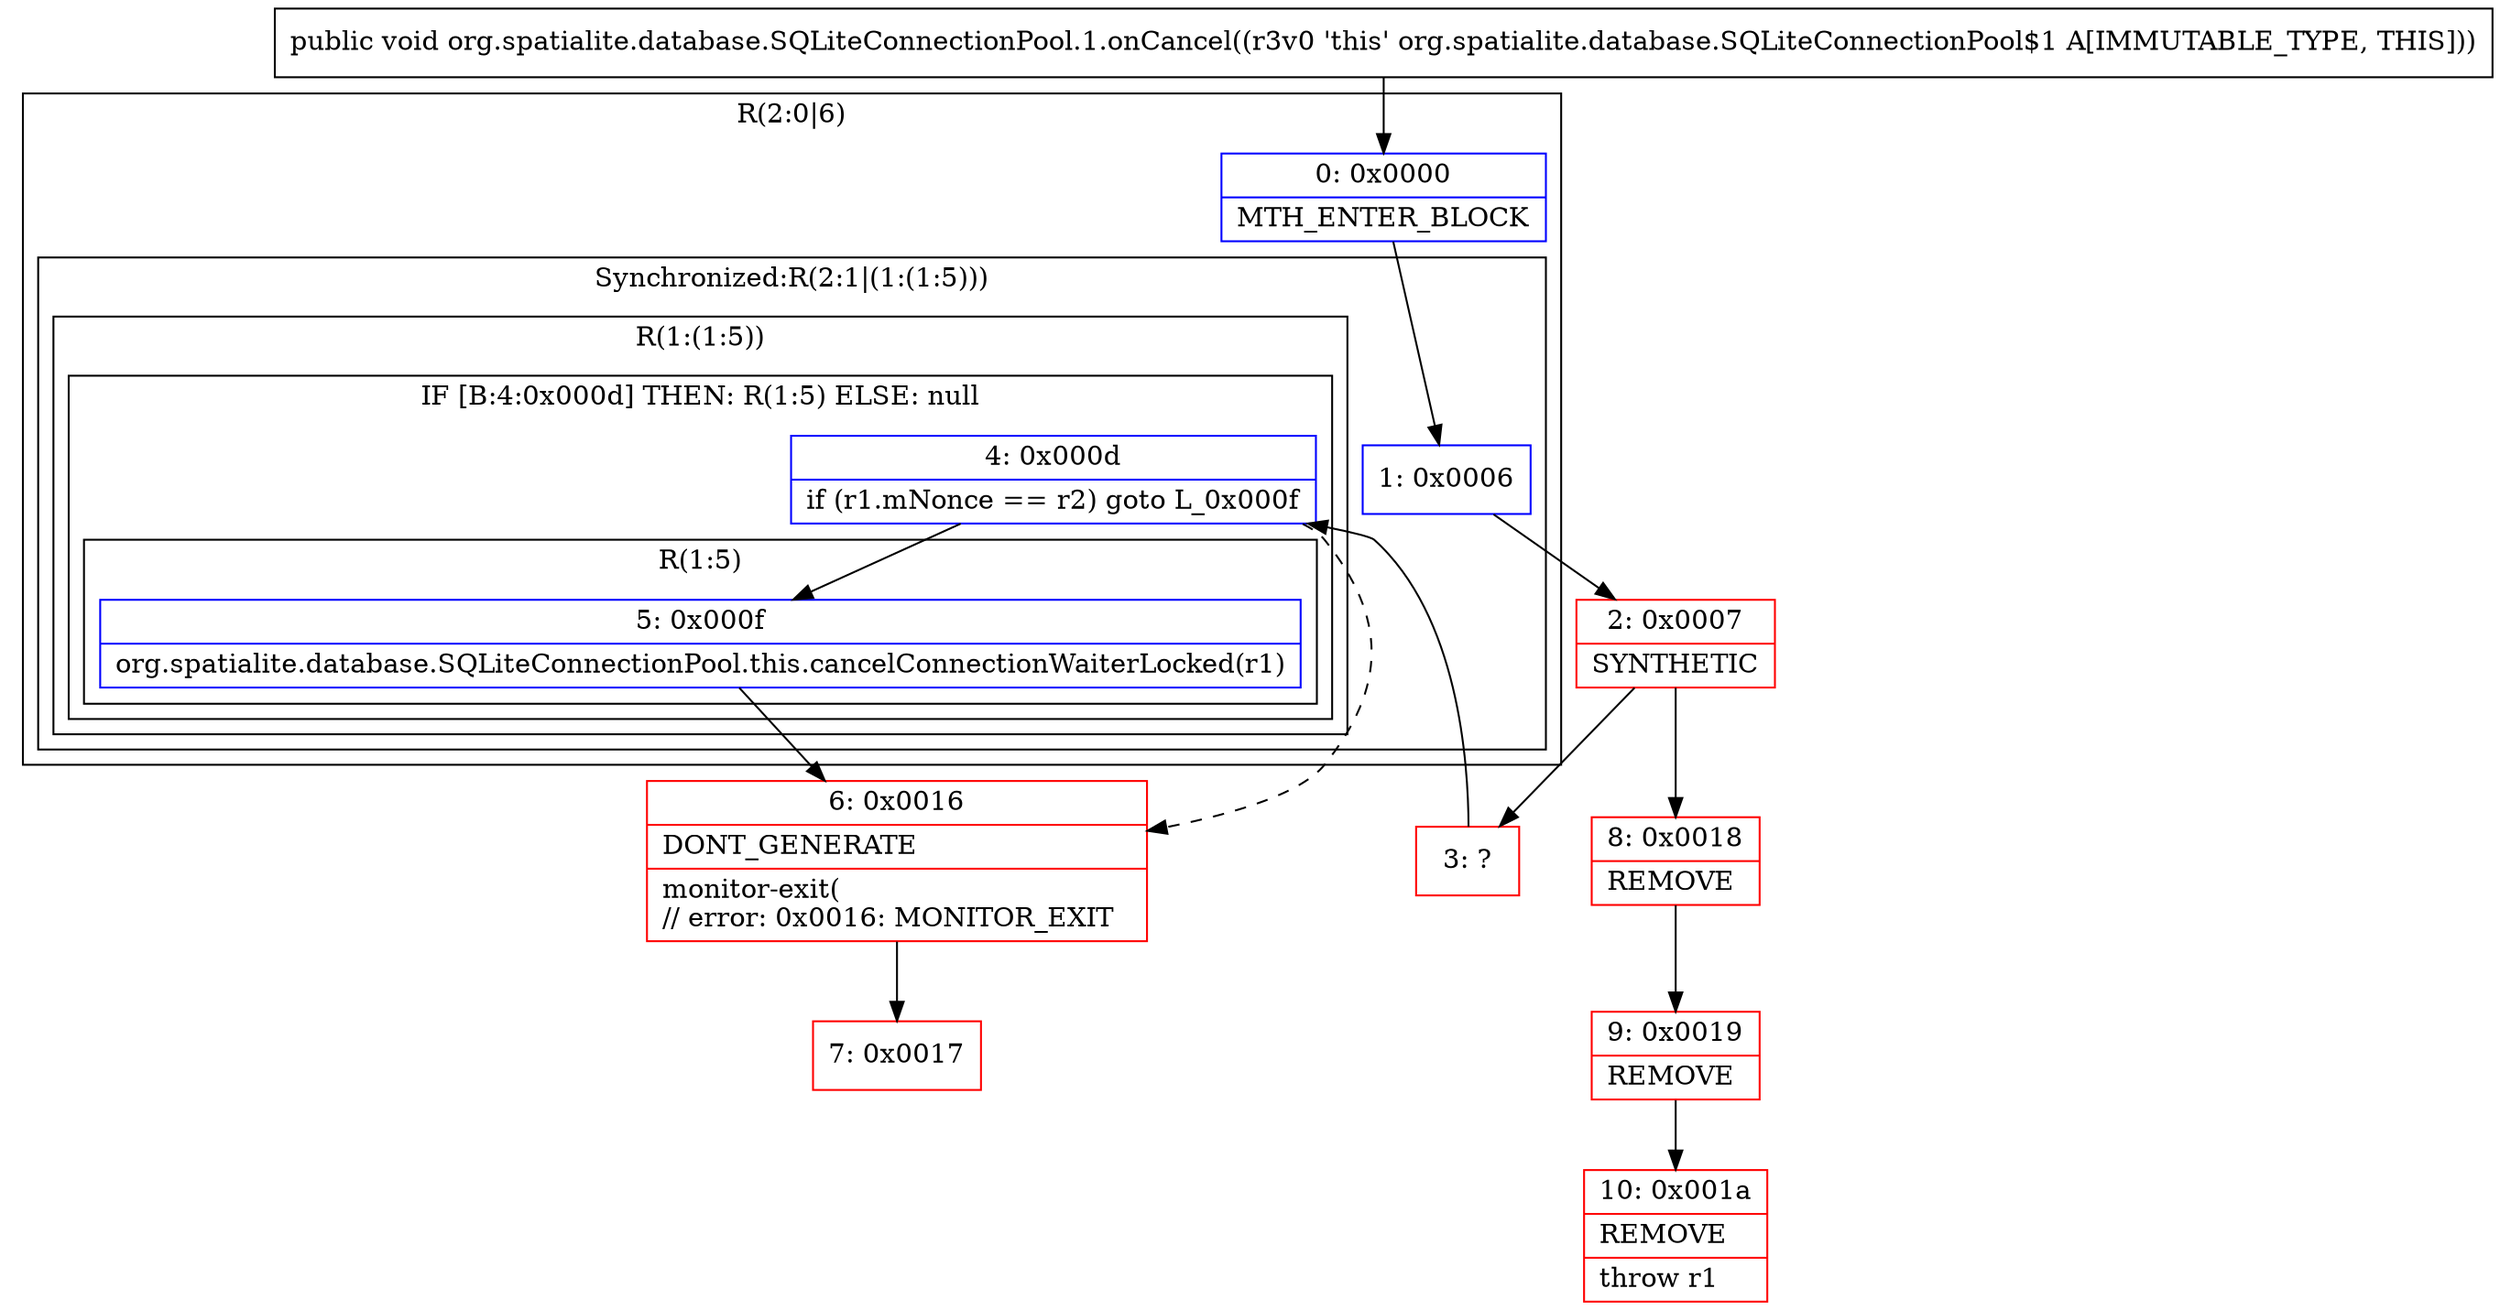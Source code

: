 digraph "CFG fororg.spatialite.database.SQLiteConnectionPool.1.onCancel()V" {
subgraph cluster_Region_1469119116 {
label = "R(2:0|6)";
node [shape=record,color=blue];
Node_0 [shape=record,label="{0\:\ 0x0000|MTH_ENTER_BLOCK\l}"];
subgraph cluster_SynchronizedRegion_1070307902 {
label = "Synchronized:R(2:1|(1:(1:5)))";
node [shape=record,color=blue];
Node_1 [shape=record,label="{1\:\ 0x0006}"];
subgraph cluster_Region_1641890611 {
label = "R(1:(1:5))";
node [shape=record,color=blue];
subgraph cluster_IfRegion_718551921 {
label = "IF [B:4:0x000d] THEN: R(1:5) ELSE: null";
node [shape=record,color=blue];
Node_4 [shape=record,label="{4\:\ 0x000d|if (r1.mNonce == r2) goto L_0x000f\l}"];
subgraph cluster_Region_2051076157 {
label = "R(1:5)";
node [shape=record,color=blue];
Node_5 [shape=record,label="{5\:\ 0x000f|org.spatialite.database.SQLiteConnectionPool.this.cancelConnectionWaiterLocked(r1)\l}"];
}
}
}
}
}
Node_2 [shape=record,color=red,label="{2\:\ 0x0007|SYNTHETIC\l}"];
Node_3 [shape=record,color=red,label="{3\:\ ?}"];
Node_6 [shape=record,color=red,label="{6\:\ 0x0016|DONT_GENERATE\l|monitor\-exit(\l\/\/ error: 0x0016: MONITOR_EXIT  \l}"];
Node_7 [shape=record,color=red,label="{7\:\ 0x0017}"];
Node_8 [shape=record,color=red,label="{8\:\ 0x0018|REMOVE\l}"];
Node_9 [shape=record,color=red,label="{9\:\ 0x0019|REMOVE\l}"];
Node_10 [shape=record,color=red,label="{10\:\ 0x001a|REMOVE\l|throw r1\l}"];
MethodNode[shape=record,label="{public void org.spatialite.database.SQLiteConnectionPool.1.onCancel((r3v0 'this' org.spatialite.database.SQLiteConnectionPool$1 A[IMMUTABLE_TYPE, THIS])) }"];
MethodNode -> Node_0;
Node_0 -> Node_1;
Node_1 -> Node_2;
Node_4 -> Node_5;
Node_4 -> Node_6[style=dashed];
Node_5 -> Node_6;
Node_2 -> Node_3;
Node_2 -> Node_8;
Node_3 -> Node_4;
Node_6 -> Node_7;
Node_8 -> Node_9;
Node_9 -> Node_10;
}


